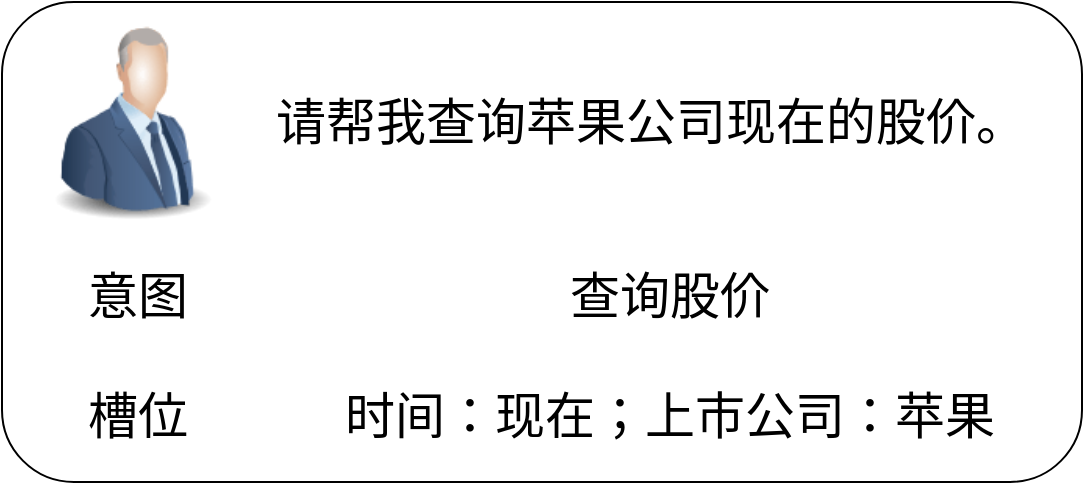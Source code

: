 <mxfile version="24.7.5">
  <diagram name="第 1 页" id="joYnWlq2aa4wjq3Gv_jH">
    <mxGraphModel dx="1562" dy="833" grid="1" gridSize="10" guides="1" tooltips="1" connect="1" arrows="1" fold="1" page="1" pageScale="1" pageWidth="827" pageHeight="1169" math="0" shadow="0">
      <root>
        <mxCell id="0" />
        <mxCell id="1" parent="0" />
        <mxCell id="JqVwm08oiALtkmtzPvGm-1" value="" style="rounded=1;whiteSpace=wrap;html=1;" vertex="1" parent="1">
          <mxGeometry x="10" y="10" width="540" height="240" as="geometry" />
        </mxCell>
        <mxCell id="JqVwm08oiALtkmtzPvGm-2" value="" style="image;html=1;image=img/lib/clip_art/people/Suit_Man_Blue_128x128.png" vertex="1" parent="1">
          <mxGeometry x="20" y="20" width="110" height="100" as="geometry" />
        </mxCell>
        <mxCell id="JqVwm08oiALtkmtzPvGm-3" value="&lt;font style=&quot;font-size: 25px;&quot;&gt;请帮我查询苹果公司现在的股价。&lt;/font&gt;" style="text;html=1;align=center;verticalAlign=middle;whiteSpace=wrap;rounded=0;fontSize=30;" vertex="1" parent="1">
          <mxGeometry x="144" y="53" width="381" height="30" as="geometry" />
        </mxCell>
        <mxCell id="JqVwm08oiALtkmtzPvGm-4" value="&lt;font style=&quot;font-size: 25px;&quot;&gt;查询股价&lt;/font&gt;" style="text;html=1;align=center;verticalAlign=middle;whiteSpace=wrap;rounded=0;fontSize=30;" vertex="1" parent="1">
          <mxGeometry x="169" y="140" width="350" height="30" as="geometry" />
        </mxCell>
        <mxCell id="JqVwm08oiALtkmtzPvGm-5" value="&lt;font style=&quot;font-size: 25px;&quot;&gt;时间：现在；上市公司：苹果&lt;/font&gt;" style="text;html=1;align=center;verticalAlign=middle;whiteSpace=wrap;rounded=0;fontSize=30;" vertex="1" parent="1">
          <mxGeometry x="169" y="200" width="350" height="30" as="geometry" />
        </mxCell>
        <mxCell id="JqVwm08oiALtkmtzPvGm-6" value="&lt;font style=&quot;font-size: 25px;&quot;&gt;意图&lt;/font&gt;" style="text;html=1;align=center;verticalAlign=middle;whiteSpace=wrap;rounded=0;fontSize=30;" vertex="1" parent="1">
          <mxGeometry x="40" y="140" width="76" height="30" as="geometry" />
        </mxCell>
        <mxCell id="JqVwm08oiALtkmtzPvGm-7" value="&lt;font style=&quot;font-size: 25px;&quot;&gt;槽位&lt;/font&gt;" style="text;html=1;align=center;verticalAlign=middle;whiteSpace=wrap;rounded=0;fontSize=30;" vertex="1" parent="1">
          <mxGeometry x="40" y="200" width="76" height="30" as="geometry" />
        </mxCell>
      </root>
    </mxGraphModel>
  </diagram>
</mxfile>
